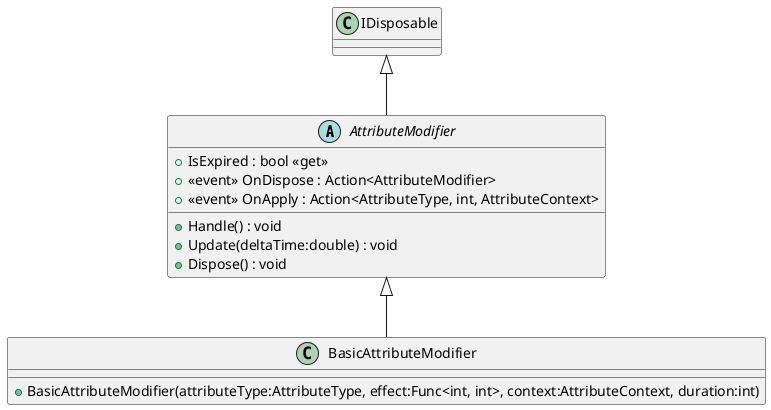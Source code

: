@startuml
abstract class AttributeModifier {
    + IsExpired : bool <<get>>
    +  <<event>> OnDispose : Action<AttributeModifier> 
    +  <<event>> OnApply : Action<AttributeType, int, AttributeContext> 
    + Handle() : void
    + Update(deltaTime:double) : void
    + Dispose() : void
}
class BasicAttributeModifier {
    + BasicAttributeModifier(attributeType:AttributeType, effect:Func<int, int>, context:AttributeContext, duration:int)
}
IDisposable <|-- AttributeModifier
AttributeModifier <|-- BasicAttributeModifier
@enduml
